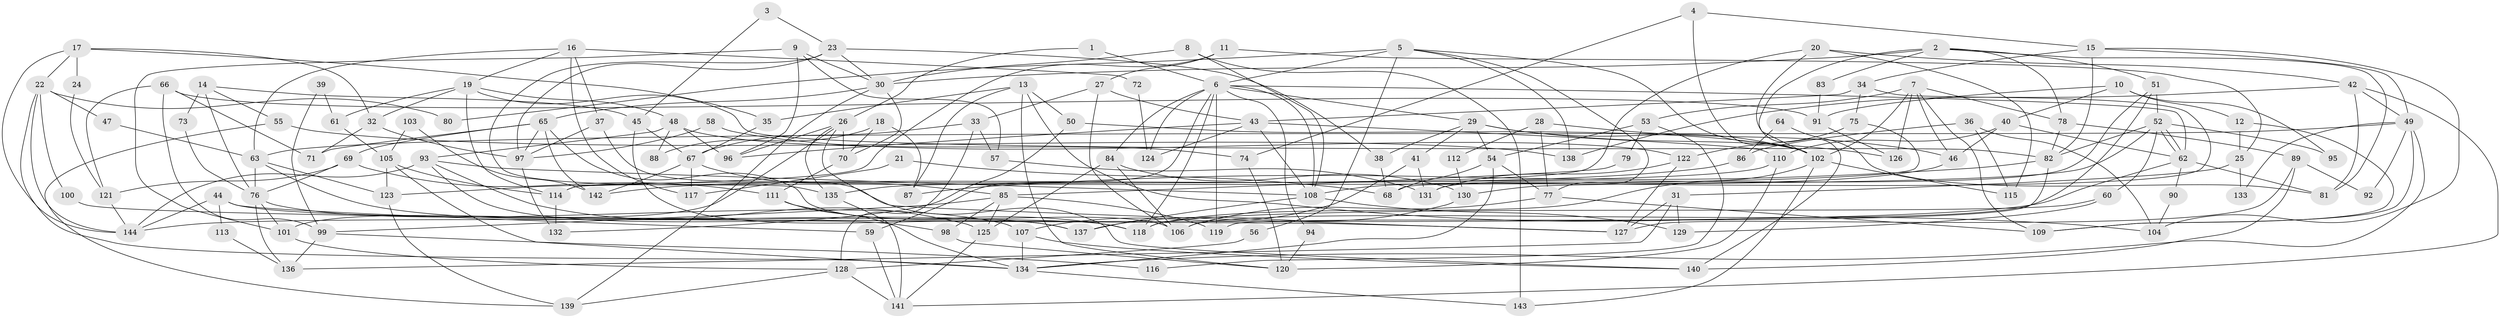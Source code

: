 // Generated by graph-tools (version 1.1) at 2025/50/03/09/25 04:50:08]
// undirected, 144 vertices, 288 edges
graph export_dot {
graph [start="1"]
  node [color=gray90,style=filled];
  1;
  2;
  3;
  4;
  5;
  6;
  7;
  8;
  9;
  10;
  11;
  12;
  13;
  14;
  15;
  16;
  17;
  18;
  19;
  20;
  21;
  22;
  23;
  24;
  25;
  26;
  27;
  28;
  29;
  30;
  31;
  32;
  33;
  34;
  35;
  36;
  37;
  38;
  39;
  40;
  41;
  42;
  43;
  44;
  45;
  46;
  47;
  48;
  49;
  50;
  51;
  52;
  53;
  54;
  55;
  56;
  57;
  58;
  59;
  60;
  61;
  62;
  63;
  64;
  65;
  66;
  67;
  68;
  69;
  70;
  71;
  72;
  73;
  74;
  75;
  76;
  77;
  78;
  79;
  80;
  81;
  82;
  83;
  84;
  85;
  86;
  87;
  88;
  89;
  90;
  91;
  92;
  93;
  94;
  95;
  96;
  97;
  98;
  99;
  100;
  101;
  102;
  103;
  104;
  105;
  106;
  107;
  108;
  109;
  110;
  111;
  112;
  113;
  114;
  115;
  116;
  117;
  118;
  119;
  120;
  121;
  122;
  123;
  124;
  125;
  126;
  127;
  128;
  129;
  130;
  131;
  132;
  133;
  134;
  135;
  136;
  137;
  138;
  139;
  140;
  141;
  142;
  143;
  144;
  1 -- 6;
  1 -- 26;
  2 -- 78;
  2 -- 102;
  2 -- 30;
  2 -- 51;
  2 -- 81;
  2 -- 83;
  3 -- 45;
  3 -- 23;
  4 -- 74;
  4 -- 102;
  4 -- 15;
  5 -- 77;
  5 -- 6;
  5 -- 56;
  5 -- 80;
  5 -- 102;
  5 -- 138;
  6 -- 62;
  6 -- 108;
  6 -- 29;
  6 -- 59;
  6 -- 84;
  6 -- 94;
  6 -- 118;
  6 -- 119;
  6 -- 124;
  7 -- 78;
  7 -- 102;
  7 -- 46;
  7 -- 53;
  7 -- 109;
  7 -- 126;
  8 -- 108;
  8 -- 30;
  8 -- 143;
  9 -- 30;
  9 -- 96;
  9 -- 57;
  9 -- 101;
  10 -- 12;
  10 -- 40;
  10 -- 91;
  10 -- 95;
  11 -- 27;
  11 -- 123;
  11 -- 25;
  12 -- 109;
  12 -- 25;
  13 -- 35;
  13 -- 120;
  13 -- 50;
  13 -- 87;
  13 -- 104;
  14 -- 76;
  14 -- 55;
  14 -- 45;
  14 -- 73;
  15 -- 49;
  15 -- 34;
  15 -- 82;
  15 -- 104;
  16 -- 63;
  16 -- 19;
  16 -- 37;
  16 -- 72;
  16 -- 117;
  17 -- 22;
  17 -- 144;
  17 -- 24;
  17 -- 32;
  17 -- 35;
  18 -- 87;
  18 -- 70;
  18 -- 88;
  19 -- 82;
  19 -- 114;
  19 -- 32;
  19 -- 48;
  19 -- 61;
  20 -- 42;
  20 -- 140;
  20 -- 114;
  20 -- 115;
  21 -- 68;
  21 -- 117;
  22 -- 134;
  22 -- 144;
  22 -- 47;
  22 -- 80;
  22 -- 100;
  23 -- 30;
  23 -- 38;
  23 -- 97;
  23 -- 135;
  24 -- 121;
  25 -- 31;
  25 -- 133;
  26 -- 135;
  26 -- 101;
  26 -- 70;
  26 -- 96;
  26 -- 140;
  27 -- 43;
  27 -- 106;
  27 -- 33;
  28 -- 46;
  28 -- 77;
  28 -- 112;
  29 -- 102;
  29 -- 38;
  29 -- 41;
  29 -- 54;
  29 -- 126;
  30 -- 65;
  30 -- 70;
  30 -- 139;
  31 -- 136;
  31 -- 129;
  31 -- 127;
  32 -- 71;
  32 -- 97;
  33 -- 128;
  33 -- 57;
  33 -- 67;
  34 -- 43;
  34 -- 68;
  34 -- 75;
  35 -- 67;
  36 -- 115;
  36 -- 104;
  36 -- 86;
  37 -- 97;
  37 -- 127;
  38 -- 68;
  39 -- 99;
  39 -- 61;
  40 -- 62;
  40 -- 46;
  40 -- 110;
  41 -- 107;
  41 -- 131;
  42 -- 141;
  42 -- 49;
  42 -- 81;
  42 -- 138;
  43 -- 96;
  43 -- 108;
  43 -- 110;
  43 -- 124;
  44 -- 59;
  44 -- 118;
  44 -- 113;
  44 -- 144;
  45 -- 137;
  45 -- 67;
  46 -- 108;
  47 -- 63;
  48 -- 93;
  48 -- 74;
  48 -- 88;
  48 -- 96;
  49 -- 109;
  49 -- 134;
  49 -- 63;
  49 -- 92;
  49 -- 133;
  50 -- 132;
  50 -- 102;
  51 -- 131;
  51 -- 52;
  51 -- 106;
  52 -- 62;
  52 -- 62;
  52 -- 60;
  52 -- 82;
  52 -- 95;
  52 -- 130;
  53 -- 54;
  53 -- 79;
  53 -- 116;
  54 -- 134;
  54 -- 68;
  54 -- 77;
  55 -- 138;
  55 -- 139;
  56 -- 128;
  57 -- 131;
  58 -- 97;
  58 -- 122;
  59 -- 141;
  60 -- 118;
  60 -- 129;
  61 -- 105;
  62 -- 81;
  62 -- 90;
  62 -- 144;
  63 -- 76;
  63 -- 123;
  63 -- 137;
  64 -- 81;
  64 -- 86;
  65 -- 69;
  65 -- 97;
  65 -- 71;
  65 -- 106;
  65 -- 142;
  66 -- 91;
  66 -- 71;
  66 -- 99;
  66 -- 121;
  67 -- 85;
  67 -- 117;
  67 -- 142;
  69 -- 111;
  69 -- 121;
  69 -- 76;
  70 -- 111;
  72 -- 124;
  73 -- 76;
  74 -- 120;
  75 -- 122;
  75 -- 114;
  76 -- 101;
  76 -- 107;
  76 -- 136;
  77 -- 106;
  77 -- 109;
  78 -- 89;
  78 -- 82;
  79 -- 85;
  82 -- 87;
  82 -- 119;
  83 -- 91;
  84 -- 106;
  84 -- 125;
  84 -- 130;
  85 -- 119;
  85 -- 98;
  85 -- 99;
  85 -- 125;
  86 -- 142;
  89 -- 127;
  89 -- 140;
  89 -- 92;
  90 -- 104;
  91 -- 126;
  93 -- 144;
  93 -- 125;
  93 -- 98;
  93 -- 108;
  94 -- 120;
  97 -- 132;
  98 -- 120;
  99 -- 116;
  99 -- 136;
  100 -- 127;
  101 -- 128;
  102 -- 115;
  102 -- 118;
  102 -- 143;
  103 -- 142;
  103 -- 105;
  105 -- 114;
  105 -- 134;
  105 -- 123;
  107 -- 134;
  107 -- 140;
  108 -- 137;
  108 -- 129;
  110 -- 120;
  110 -- 135;
  111 -- 118;
  111 -- 134;
  112 -- 130;
  113 -- 136;
  114 -- 132;
  121 -- 144;
  122 -- 127;
  122 -- 131;
  123 -- 139;
  125 -- 141;
  128 -- 141;
  128 -- 139;
  130 -- 137;
  134 -- 143;
  135 -- 141;
}
